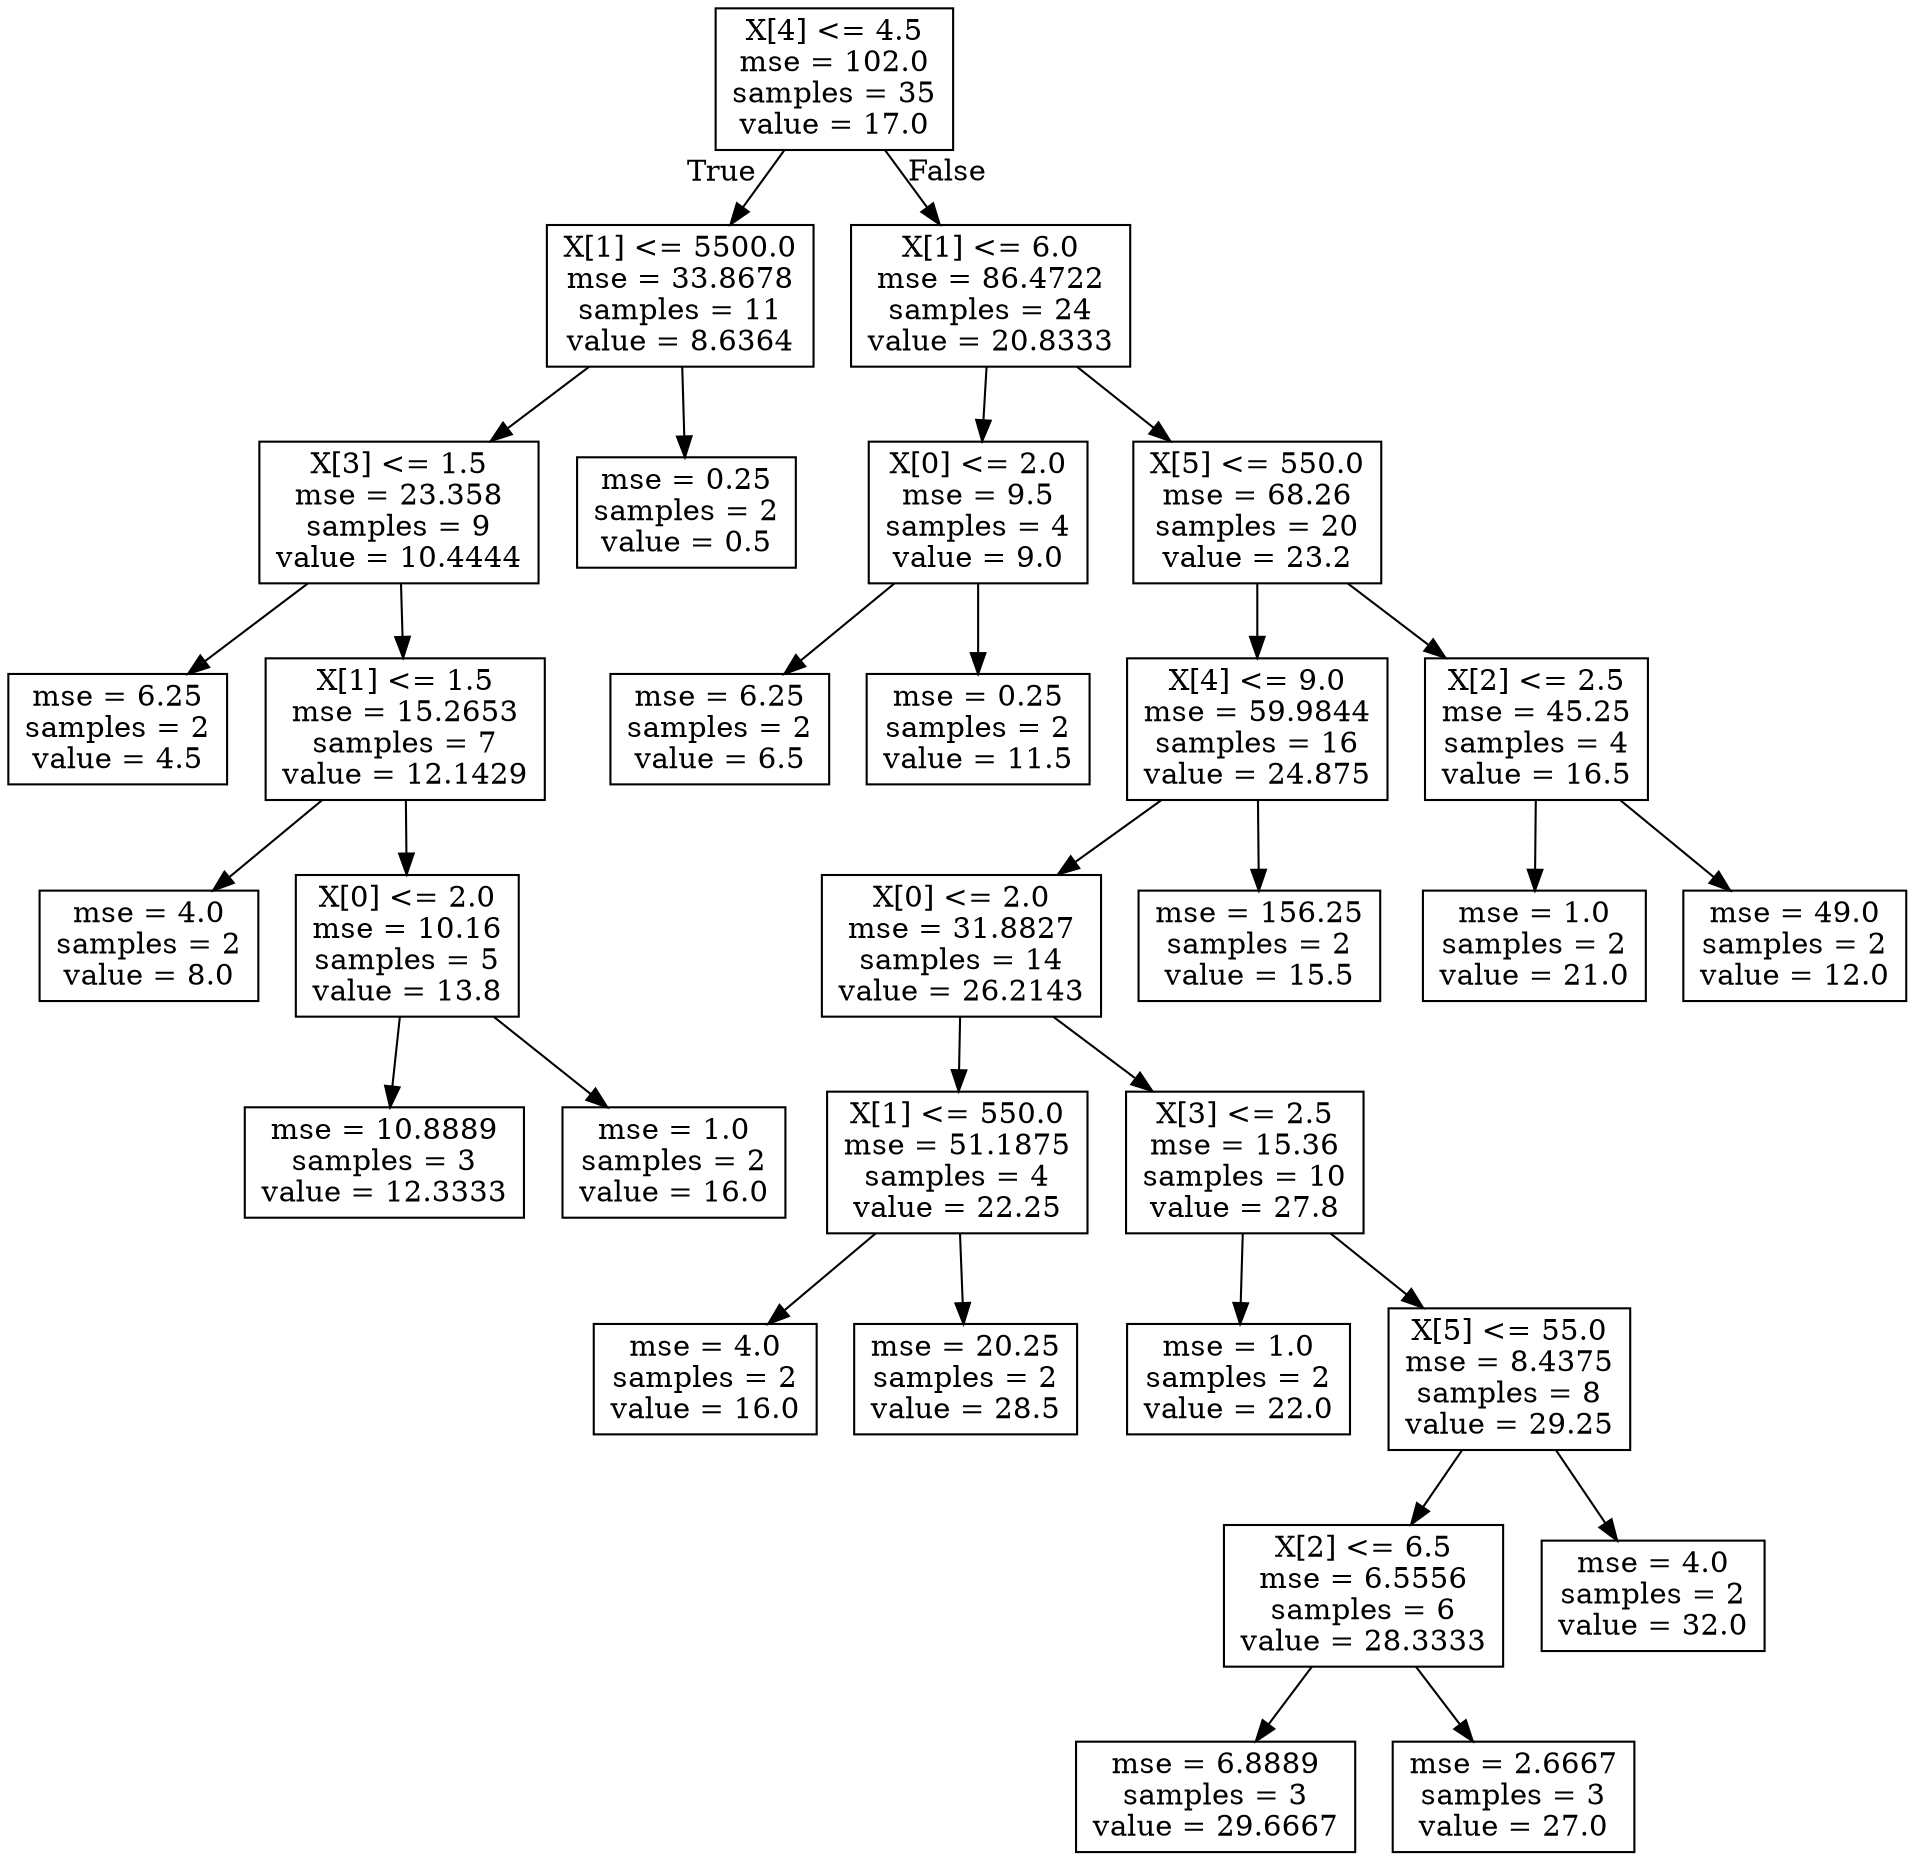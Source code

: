 digraph Tree {
node [shape=box] ;
0 [label="X[4] <= 4.5\nmse = 102.0\nsamples = 35\nvalue = 17.0"] ;
1 [label="X[1] <= 5500.0\nmse = 33.8678\nsamples = 11\nvalue = 8.6364"] ;
0 -> 1 [labeldistance=2.5, labelangle=45, headlabel="True"] ;
2 [label="X[3] <= 1.5\nmse = 23.358\nsamples = 9\nvalue = 10.4444"] ;
1 -> 2 ;
3 [label="mse = 6.25\nsamples = 2\nvalue = 4.5"] ;
2 -> 3 ;
4 [label="X[1] <= 1.5\nmse = 15.2653\nsamples = 7\nvalue = 12.1429"] ;
2 -> 4 ;
5 [label="mse = 4.0\nsamples = 2\nvalue = 8.0"] ;
4 -> 5 ;
6 [label="X[0] <= 2.0\nmse = 10.16\nsamples = 5\nvalue = 13.8"] ;
4 -> 6 ;
7 [label="mse = 10.8889\nsamples = 3\nvalue = 12.3333"] ;
6 -> 7 ;
8 [label="mse = 1.0\nsamples = 2\nvalue = 16.0"] ;
6 -> 8 ;
9 [label="mse = 0.25\nsamples = 2\nvalue = 0.5"] ;
1 -> 9 ;
10 [label="X[1] <= 6.0\nmse = 86.4722\nsamples = 24\nvalue = 20.8333"] ;
0 -> 10 [labeldistance=2.5, labelangle=-45, headlabel="False"] ;
11 [label="X[0] <= 2.0\nmse = 9.5\nsamples = 4\nvalue = 9.0"] ;
10 -> 11 ;
12 [label="mse = 6.25\nsamples = 2\nvalue = 6.5"] ;
11 -> 12 ;
13 [label="mse = 0.25\nsamples = 2\nvalue = 11.5"] ;
11 -> 13 ;
14 [label="X[5] <= 550.0\nmse = 68.26\nsamples = 20\nvalue = 23.2"] ;
10 -> 14 ;
15 [label="X[4] <= 9.0\nmse = 59.9844\nsamples = 16\nvalue = 24.875"] ;
14 -> 15 ;
16 [label="X[0] <= 2.0\nmse = 31.8827\nsamples = 14\nvalue = 26.2143"] ;
15 -> 16 ;
17 [label="X[1] <= 550.0\nmse = 51.1875\nsamples = 4\nvalue = 22.25"] ;
16 -> 17 ;
18 [label="mse = 4.0\nsamples = 2\nvalue = 16.0"] ;
17 -> 18 ;
19 [label="mse = 20.25\nsamples = 2\nvalue = 28.5"] ;
17 -> 19 ;
20 [label="X[3] <= 2.5\nmse = 15.36\nsamples = 10\nvalue = 27.8"] ;
16 -> 20 ;
21 [label="mse = 1.0\nsamples = 2\nvalue = 22.0"] ;
20 -> 21 ;
22 [label="X[5] <= 55.0\nmse = 8.4375\nsamples = 8\nvalue = 29.25"] ;
20 -> 22 ;
23 [label="X[2] <= 6.5\nmse = 6.5556\nsamples = 6\nvalue = 28.3333"] ;
22 -> 23 ;
24 [label="mse = 6.8889\nsamples = 3\nvalue = 29.6667"] ;
23 -> 24 ;
25 [label="mse = 2.6667\nsamples = 3\nvalue = 27.0"] ;
23 -> 25 ;
26 [label="mse = 4.0\nsamples = 2\nvalue = 32.0"] ;
22 -> 26 ;
27 [label="mse = 156.25\nsamples = 2\nvalue = 15.5"] ;
15 -> 27 ;
28 [label="X[2] <= 2.5\nmse = 45.25\nsamples = 4\nvalue = 16.5"] ;
14 -> 28 ;
29 [label="mse = 1.0\nsamples = 2\nvalue = 21.0"] ;
28 -> 29 ;
30 [label="mse = 49.0\nsamples = 2\nvalue = 12.0"] ;
28 -> 30 ;
}
